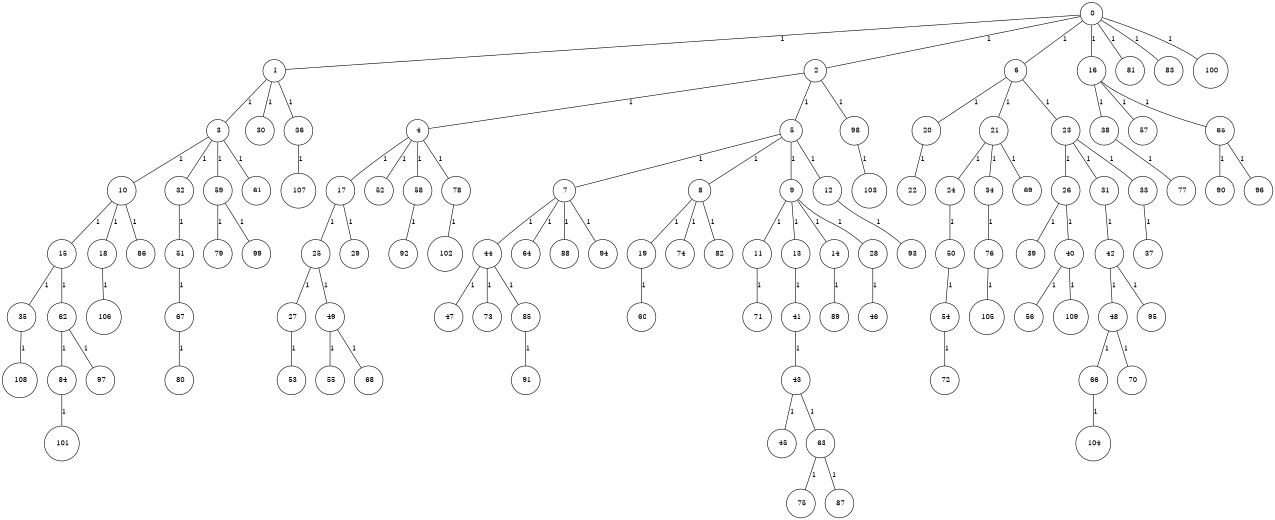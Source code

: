 graph G {
size="8.5,11;"
ratio = "expand;"
fixedsize="true;"
overlap="scale;"
node[shape=circle,width=.12,hight=.12,fontsize=12]
edge[fontsize=12]

0[label=" 0" color=black, pos="2.9045539,0.30518881!"];
1[label=" 1" color=black, pos="0.85736493,0.30242623!"];
2[label=" 2" color=black, pos="0.017206373,1.342149!"];
3[label=" 3" color=black, pos="2.203632,2.9868824!"];
4[label=" 4" color=black, pos="0.577536,2.9224344!"];
5[label=" 5" color=black, pos="0.47354353,2.5426678!"];
6[label=" 6" color=black, pos="2.7264515,1.9787449!"];
7[label=" 7" color=black, pos="0.087879645,1.1903402!"];
8[label=" 8" color=black, pos="2.0571339,2.9211965!"];
9[label=" 9" color=black, pos="0.13134302,1.3715731!"];
10[label=" 10" color=black, pos="0.48424655,1.8513545!"];
11[label=" 11" color=black, pos="2.9090473,1.6992273!"];
12[label=" 12" color=black, pos="2.7939741,2.985016!"];
13[label=" 13" color=black, pos="0.12836265,2.4529307!"];
14[label=" 14" color=black, pos="1.1173326,1.153309!"];
15[label=" 15" color=black, pos="2.0686471,2.1976457!"];
16[label=" 16" color=black, pos="0.83917826,1.0402799!"];
17[label=" 17" color=black, pos="0.34246503,0.11907068!"];
18[label=" 18" color=black, pos="2.1255752,1.5145901!"];
19[label=" 19" color=black, pos="0.80866198,1.5212058!"];
20[label=" 20" color=black, pos="2.835479,2.8701538!"];
21[label=" 21" color=black, pos="0.033905571,1.8186559!"];
22[label=" 22" color=black, pos="2.7547602,0.35645032!"];
23[label=" 23" color=black, pos="0.31561413,1.9491883!"];
24[label=" 24" color=black, pos="2.6729383,2.1253137!"];
25[label=" 25" color=black, pos="0.40132129,1.8421149!"];
26[label=" 26" color=black, pos="0.21480952,0.56151897!"];
27[label=" 27" color=black, pos="0.57052239,1.6261076!"];
28[label=" 28" color=black, pos="0.58894661,0.36984305!"];
29[label=" 29" color=black, pos="0.81934597,2.7740903!"];
30[label=" 30" color=black, pos="2.1604638,2.3975134!"];
31[label=" 31" color=black, pos="0.68463669,2.6308703!"];
32[label=" 32" color=black, pos="0.33617001,0.37297838!"];
33[label=" 33" color=black, pos="2.0005684,1.2643878!"];
34[label=" 34" color=black, pos="2.5717983,2.2388494!"];
35[label=" 35" color=black, pos="0.90863153,0.54832213!"];
36[label=" 36" color=black, pos="2.3612184,2.1204303!"];
37[label=" 37" color=black, pos="2.1066641,0.75467055!"];
38[label=" 38" color=black, pos="2.0250613,0.74320581!"];
39[label=" 39" color=black, pos="0.49888573,0.067272987!"];
40[label=" 40" color=black, pos="1.1302601,2.572547!"];
41[label=" 41" color=black, pos="1.6553447,2.3462064!"];
42[label=" 42" color=black, pos="2.6628415,1.3694638!"];
43[label=" 43" color=black, pos="1.4500128,1.0690512!"];
44[label=" 44" color=black, pos="0.83595109,2.9917956!"];
45[label=" 45" color=black, pos="2.0840022,1.2097431!"];
46[label=" 46" color=black, pos="0.89865013,1.8187614!"];
47[label=" 47" color=black, pos="1.327025,0.23259159!"];
48[label=" 48" color=black, pos="1.3262858,1.5881137!"];
49[label=" 49" color=black, pos="0.64207342,2.2087735!"];
50[label=" 50" color=black, pos="2.5193758,0.876388!"];
51[label=" 51" color=black, pos="0.49602317,2.7806198!"];
52[label=" 52" color=black, pos="0.13492074,2.2745895!"];
53[label=" 53" color=black, pos="0.51888156,2.3279864!"];
54[label=" 54" color=black, pos="2.4372814,1.8150676!"];
55[label=" 55" color=black, pos="1.0327822,2.2215916!"];
56[label=" 56" color=black, pos="2.8527978,0.34069841!"];
57[label=" 57" color=black, pos="0.74402534,2.7997861!"];
58[label=" 58" color=black, pos="1.1277092,2.2327897!"];
59[label=" 59" color=black, pos="1.6216133,0.95570659!"];
60[label=" 60" color=black, pos="2.7858249,0.975457!"];
61[label=" 61" color=black, pos="1.7146286,2.7222382!"];
62[label=" 62" color=black, pos="2.4501911,2.9162164!"];
63[label=" 63" color=black, pos="1.5849649,1.8420413!"];
64[label=" 64" color=black, pos="1.9475133,2.9326339!"];
65[label=" 65" color=black, pos="2.7322116,1.9549398!"];
66[label=" 66" color=black, pos="1.4085941,1.4836531!"];
67[label=" 67" color=black, pos="1.2011391,1.7867416!"];
68[label=" 68" color=black, pos="2.6696557,1.2916705!"];
69[label=" 69" color=black, pos="1.0656419,0.53619429!"];
70[label=" 70" color=black, pos="2.5512145,1.9988064!"];
71[label=" 71" color=black, pos="2.5902188,1.573942!"];
72[label=" 72" color=black, pos="2.0235874,2.2292708!"];
73[label=" 73" color=black, pos="2.2389959,0.61571975!"];
74[label=" 74" color=black, pos="1.3719402,2.6777975!"];
75[label=" 75" color=black, pos="0.53873252,1.5600433!"];
76[label=" 76" color=black, pos="2.2267377,0.59267254!"];
77[label=" 77" color=black, pos="1.8656226,1.8082127!"];
78[label=" 78" color=black, pos="0.58127756,1.5530165!"];
79[label=" 79" color=black, pos="0.64786682,1.7092285!"];
80[label=" 80" color=black, pos="1.6335344,1.4272532!"];
81[label=" 81" color=black, pos="1.1227099,1.5201203!"];
82[label=" 82" color=black, pos="1.1423458,2.0677294!"];
83[label=" 83" color=black, pos="1.662457,2.8894665!"];
84[label=" 84" color=black, pos="1.4794866,2.1815743!"];
85[label=" 85" color=black, pos="0.61100591,0.76194624!"];
86[label=" 86" color=black, pos="0.79680614,0.36377981!"];
87[label=" 87" color=black, pos="2.4419212,0.11612718!"];
88[label=" 88" color=black, pos="1.0115076,0.94798587!"];
89[label=" 89" color=black, pos="1.5863533,2.6288676!"];
90[label=" 90" color=black, pos="0.66602408,2.4097774!"];
91[label=" 91" color=black, pos="1.3243696,0.21767573!"];
92[label=" 92" color=black, pos="0.78138302,0.14896537!"];
93[label=" 93" color=black, pos="0.38903704,1.5846724!"];
94[label=" 94" color=black, pos="2.2258743,2.6305161!"];
95[label=" 95" color=black, pos="2.0214605,1.7432511!"];
96[label=" 96" color=black, pos="2.2900237,1.1671855!"];
97[label=" 97" color=black, pos="2.1593431,1.6050761!"];
98[label=" 98" color=black, pos="1.49265,0.15384827!"];
99[label=" 99" color=black, pos="1.3140974,1.6208758!"];
100[label=" 100" color=black, pos="2.770774,0.48786938!"];
101[label=" 101" color=black, pos="0.68075282,0.34565423!"];
102[label=" 102" color=black, pos="1.020994,0.57442259!"];
103[label=" 103" color=black, pos="1.7228137,0.075422557!"];
104[label=" 104" color=black, pos="2.0089106,1.8892144!"];
105[label=" 105" color=black, pos="0.038661148,1.9936209!"];
106[label=" 106" color=black, pos="2.509144,2.3483308!"];
107[label=" 107" color=black, pos="1.5189932,2.9187219!"];
108[label=" 108" color=black, pos="2.7390479,1.4495783!"];
109[label=" 109" color=black, pos="1.479133,1.3264278!"];
0--1[label="1"]
0--2[label="1"]
0--6[label="1"]
0--16[label="1"]
0--81[label="1"]
0--83[label="1"]
0--100[label="1"]
1--3[label="1"]
1--30[label="1"]
1--36[label="1"]
2--4[label="1"]
2--5[label="1"]
2--98[label="1"]
3--10[label="1"]
3--32[label="1"]
3--59[label="1"]
3--61[label="1"]
4--17[label="1"]
4--52[label="1"]
4--58[label="1"]
4--78[label="1"]
5--7[label="1"]
5--8[label="1"]
5--9[label="1"]
5--12[label="1"]
6--20[label="1"]
6--21[label="1"]
6--23[label="1"]
7--44[label="1"]
7--64[label="1"]
7--88[label="1"]
7--94[label="1"]
8--19[label="1"]
8--74[label="1"]
8--82[label="1"]
9--11[label="1"]
9--13[label="1"]
9--14[label="1"]
9--28[label="1"]
10--15[label="1"]
10--18[label="1"]
10--86[label="1"]
11--71[label="1"]
12--93[label="1"]
13--41[label="1"]
14--89[label="1"]
15--35[label="1"]
15--62[label="1"]
16--38[label="1"]
16--57[label="1"]
16--65[label="1"]
17--25[label="1"]
17--29[label="1"]
18--106[label="1"]
19--60[label="1"]
20--22[label="1"]
21--24[label="1"]
21--34[label="1"]
21--69[label="1"]
23--26[label="1"]
23--31[label="1"]
23--33[label="1"]
24--50[label="1"]
25--27[label="1"]
25--49[label="1"]
26--39[label="1"]
26--40[label="1"]
27--53[label="1"]
28--46[label="1"]
31--42[label="1"]
32--51[label="1"]
33--37[label="1"]
34--76[label="1"]
35--108[label="1"]
36--107[label="1"]
38--77[label="1"]
40--56[label="1"]
40--109[label="1"]
41--43[label="1"]
42--48[label="1"]
42--95[label="1"]
43--45[label="1"]
43--63[label="1"]
44--47[label="1"]
44--73[label="1"]
44--85[label="1"]
48--66[label="1"]
48--70[label="1"]
49--55[label="1"]
49--68[label="1"]
50--54[label="1"]
51--67[label="1"]
54--72[label="1"]
58--92[label="1"]
59--79[label="1"]
59--99[label="1"]
62--84[label="1"]
62--97[label="1"]
63--75[label="1"]
63--87[label="1"]
65--90[label="1"]
65--96[label="1"]
66--104[label="1"]
67--80[label="1"]
76--105[label="1"]
78--102[label="1"]
84--101[label="1"]
85--91[label="1"]
98--103[label="1"]

}
